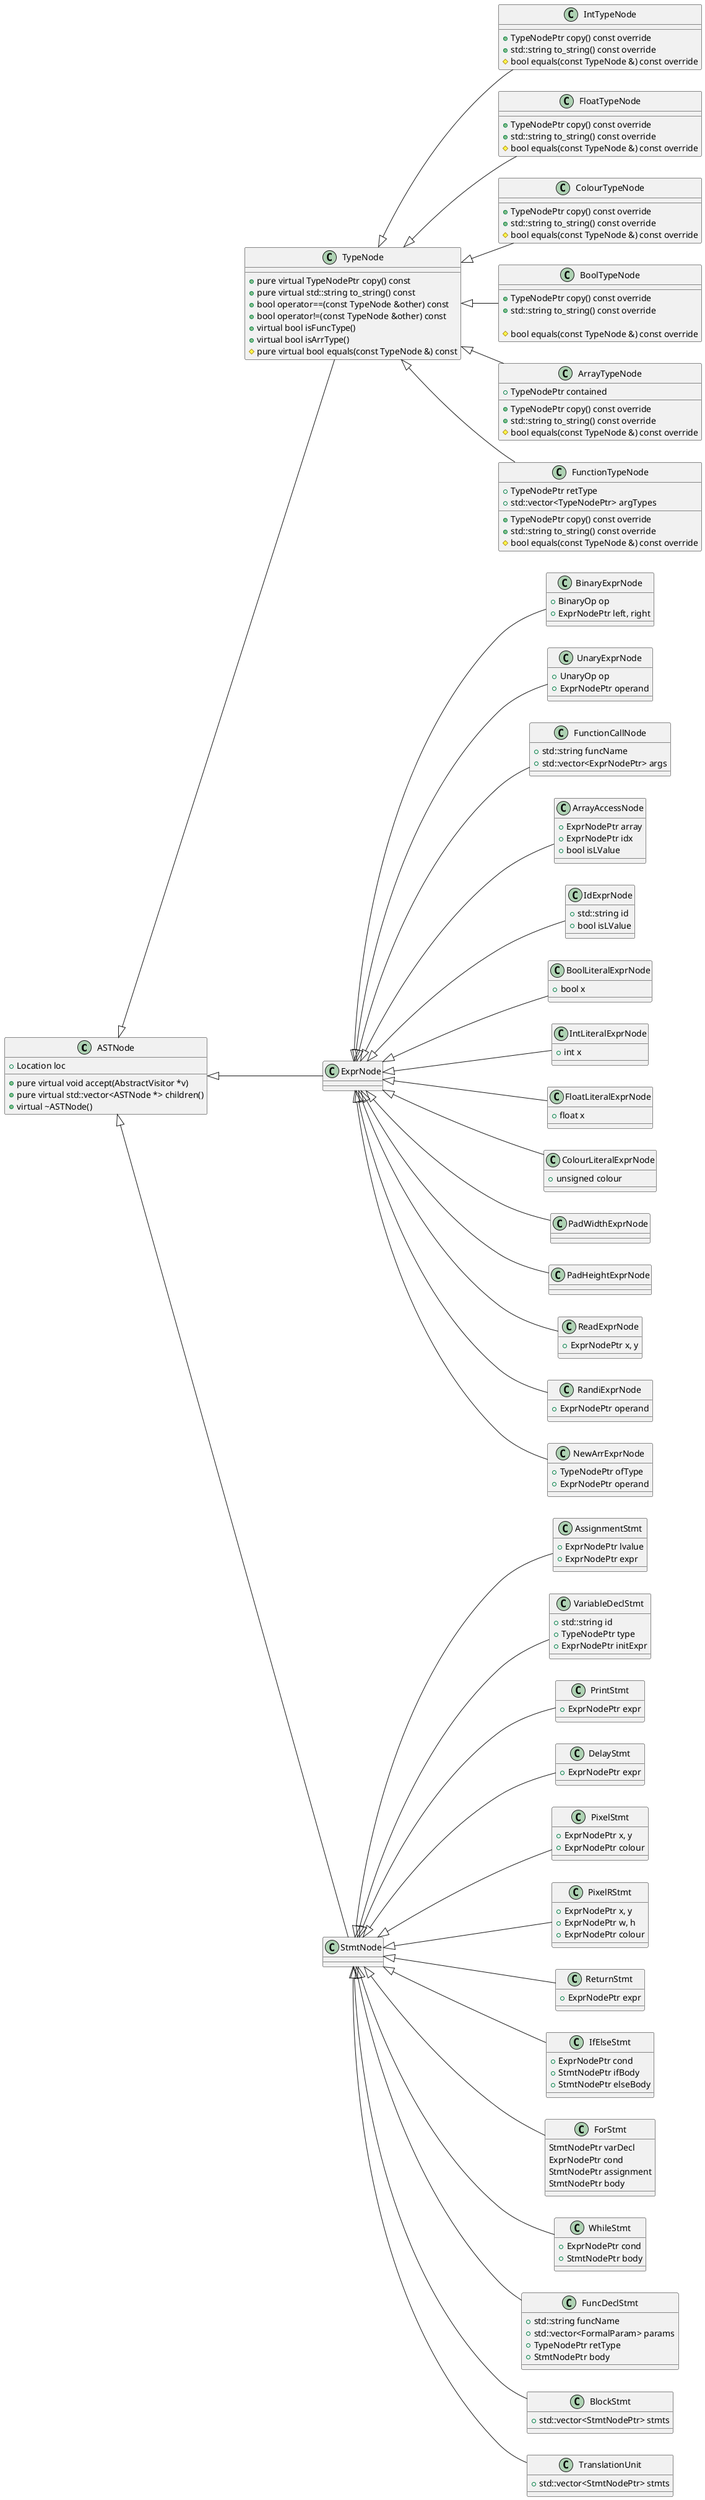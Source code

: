 @startuml
left to right direction

class ASTNode {
+Location loc
+pure virtual void accept(AbstractVisitor *v)
+pure virtual std::vector<ASTNode *> children()
+virtual ~ASTNode()
}

ASTNode <|-- TypeNode
class TypeNode {
  +pure virtual TypeNodePtr copy() const
  +pure virtual std::string to_string() const
  +bool operator==(const TypeNode &other) const
  +bool operator!=(const TypeNode &other) const
  +virtual bool isFuncType()
  +virtual bool isArrType()
  #pure virtual bool equals(const TypeNode &) const
}

TypeNode <|-- IntTypeNode
class IntTypeNode {
  +TypeNodePtr copy() const override
  +std::string to_string() const override
  #bool equals(const TypeNode &) const override
}

TypeNode <|-- FloatTypeNode
class FloatTypeNode {
  +TypeNodePtr copy() const override
  +std::string to_string() const override
  #bool equals(const TypeNode &) const override
}

TypeNode <|-- ColourTypeNode
class ColourTypeNode {
  +TypeNodePtr copy() const override
  +std::string to_string() const override
  #bool equals(const TypeNode &) const override
}

TypeNode <|-- BoolTypeNode
class BoolTypeNode {
  +TypeNodePtr copy() const override
  +std::string to_string() const override

  #bool equals(const TypeNode &) const override
}

TypeNode <|-- ArrayTypeNode
class ArrayTypeNode {
  +TypeNodePtr contained
  +TypeNodePtr copy() const override
  +std::string to_string() const override
  #bool equals(const TypeNode &) const override
}

TypeNode <|-- FunctionTypeNode
class FunctionTypeNode {
  +TypeNodePtr retType
  +std::vector<TypeNodePtr> argTypes

  +TypeNodePtr copy() const override
  +std::string to_string() const override
  #bool equals(const TypeNode &) const override
}

ASTNode <|-- ExprNode

ExprNode <|-- BinaryExprNode
class BinaryExprNode {
  +BinaryOp op
  +ExprNodePtr left, right
}

ExprNode <|-- UnaryExprNode
class UnaryExprNode {
  +UnaryOp op
  +ExprNodePtr operand
}

ExprNode <|-- FunctionCallNode
class FunctionCallNode {
  +std::string funcName
  +std::vector<ExprNodePtr> args
}

ExprNode <|-- ArrayAccessNode
class ArrayAccessNode {
  +ExprNodePtr array
  +ExprNodePtr idx
  +bool isLValue
}


ExprNode <|-- IdExprNode
class IdExprNode {
  +std::string id
  +bool isLValue
}

ExprNode <|-- BoolLiteralExprNode
class BoolLiteralExprNode {
+bool x
}

ExprNode <|-- IntLiteralExprNode
class IntLiteralExprNode {
+int x
}

ExprNode <|-- FloatLiteralExprNode
class FloatLiteralExprNode {
+float x
}

ExprNode <|-- ColourLiteralExprNode
class ColourLiteralExprNode {
+unsigned colour
}

ExprNode <|-- PadWidthExprNode
ExprNode <|-- PadHeightExprNode

ExprNode <|-- ReadExprNode
class ReadExprNode {
  +ExprNodePtr x, y
}

ExprNode <|-- RandiExprNode
class RandiExprNode {
  +ExprNodePtr operand
}

ExprNode <|-- NewArrExprNode
class NewArrExprNode {
  +TypeNodePtr ofType
  +ExprNodePtr operand
}

ASTNode <|-- StmtNode

StmtNode <|-- AssignmentStmt
class AssignmentStmt {
  +ExprNodePtr lvalue
  +ExprNodePtr expr
}

StmtNode <|-- VariableDeclStmt
class VariableDeclStmt {
  +std::string id
  +TypeNodePtr type
  +ExprNodePtr initExpr
}

StmtNode <|-- PrintStmt
class PrintStmt {
+ExprNodePtr expr
}

StmtNode <|-- DelayStmt
class DelayStmt {
+ExprNodePtr expr
}

StmtNode <|-- PixelStmt
class PixelStmt {
+ExprNodePtr x, y
+ExprNodePtr colour
}

StmtNode <|-- PixelRStmt
class PixelRStmt {
  +ExprNodePtr x, y
  +ExprNodePtr w, h
  +ExprNodePtr colour
}

StmtNode <|-- ReturnStmt
class ReturnStmt {
+ExprNodePtr expr
}

StmtNode <|-- IfElseStmt
class IfElseStmt {
  +ExprNodePtr cond
  +StmtNodePtr ifBody
  +StmtNodePtr elseBody
}

StmtNode <|-- ForStmt
class ForStmt {
  StmtNodePtr varDecl
  ExprNodePtr cond
  StmtNodePtr assignment
  StmtNodePtr body
}

StmtNode <|-- WhileStmt
class WhileStmt {
  +ExprNodePtr cond
  +StmtNodePtr body
}

StmtNode <|-- FuncDeclStmt
class FuncDeclStmt {
  +std::string funcName
  +std::vector<FormalParam> params
  +TypeNodePtr retType
  +StmtNodePtr body
}

StmtNode <|-- BlockStmt
class BlockStmt {
  +std::vector<StmtNodePtr> stmts
}

StmtNode <|-- TranslationUnit
class TranslationUnit {
  +std::vector<StmtNodePtr> stmts
}

@enduml
